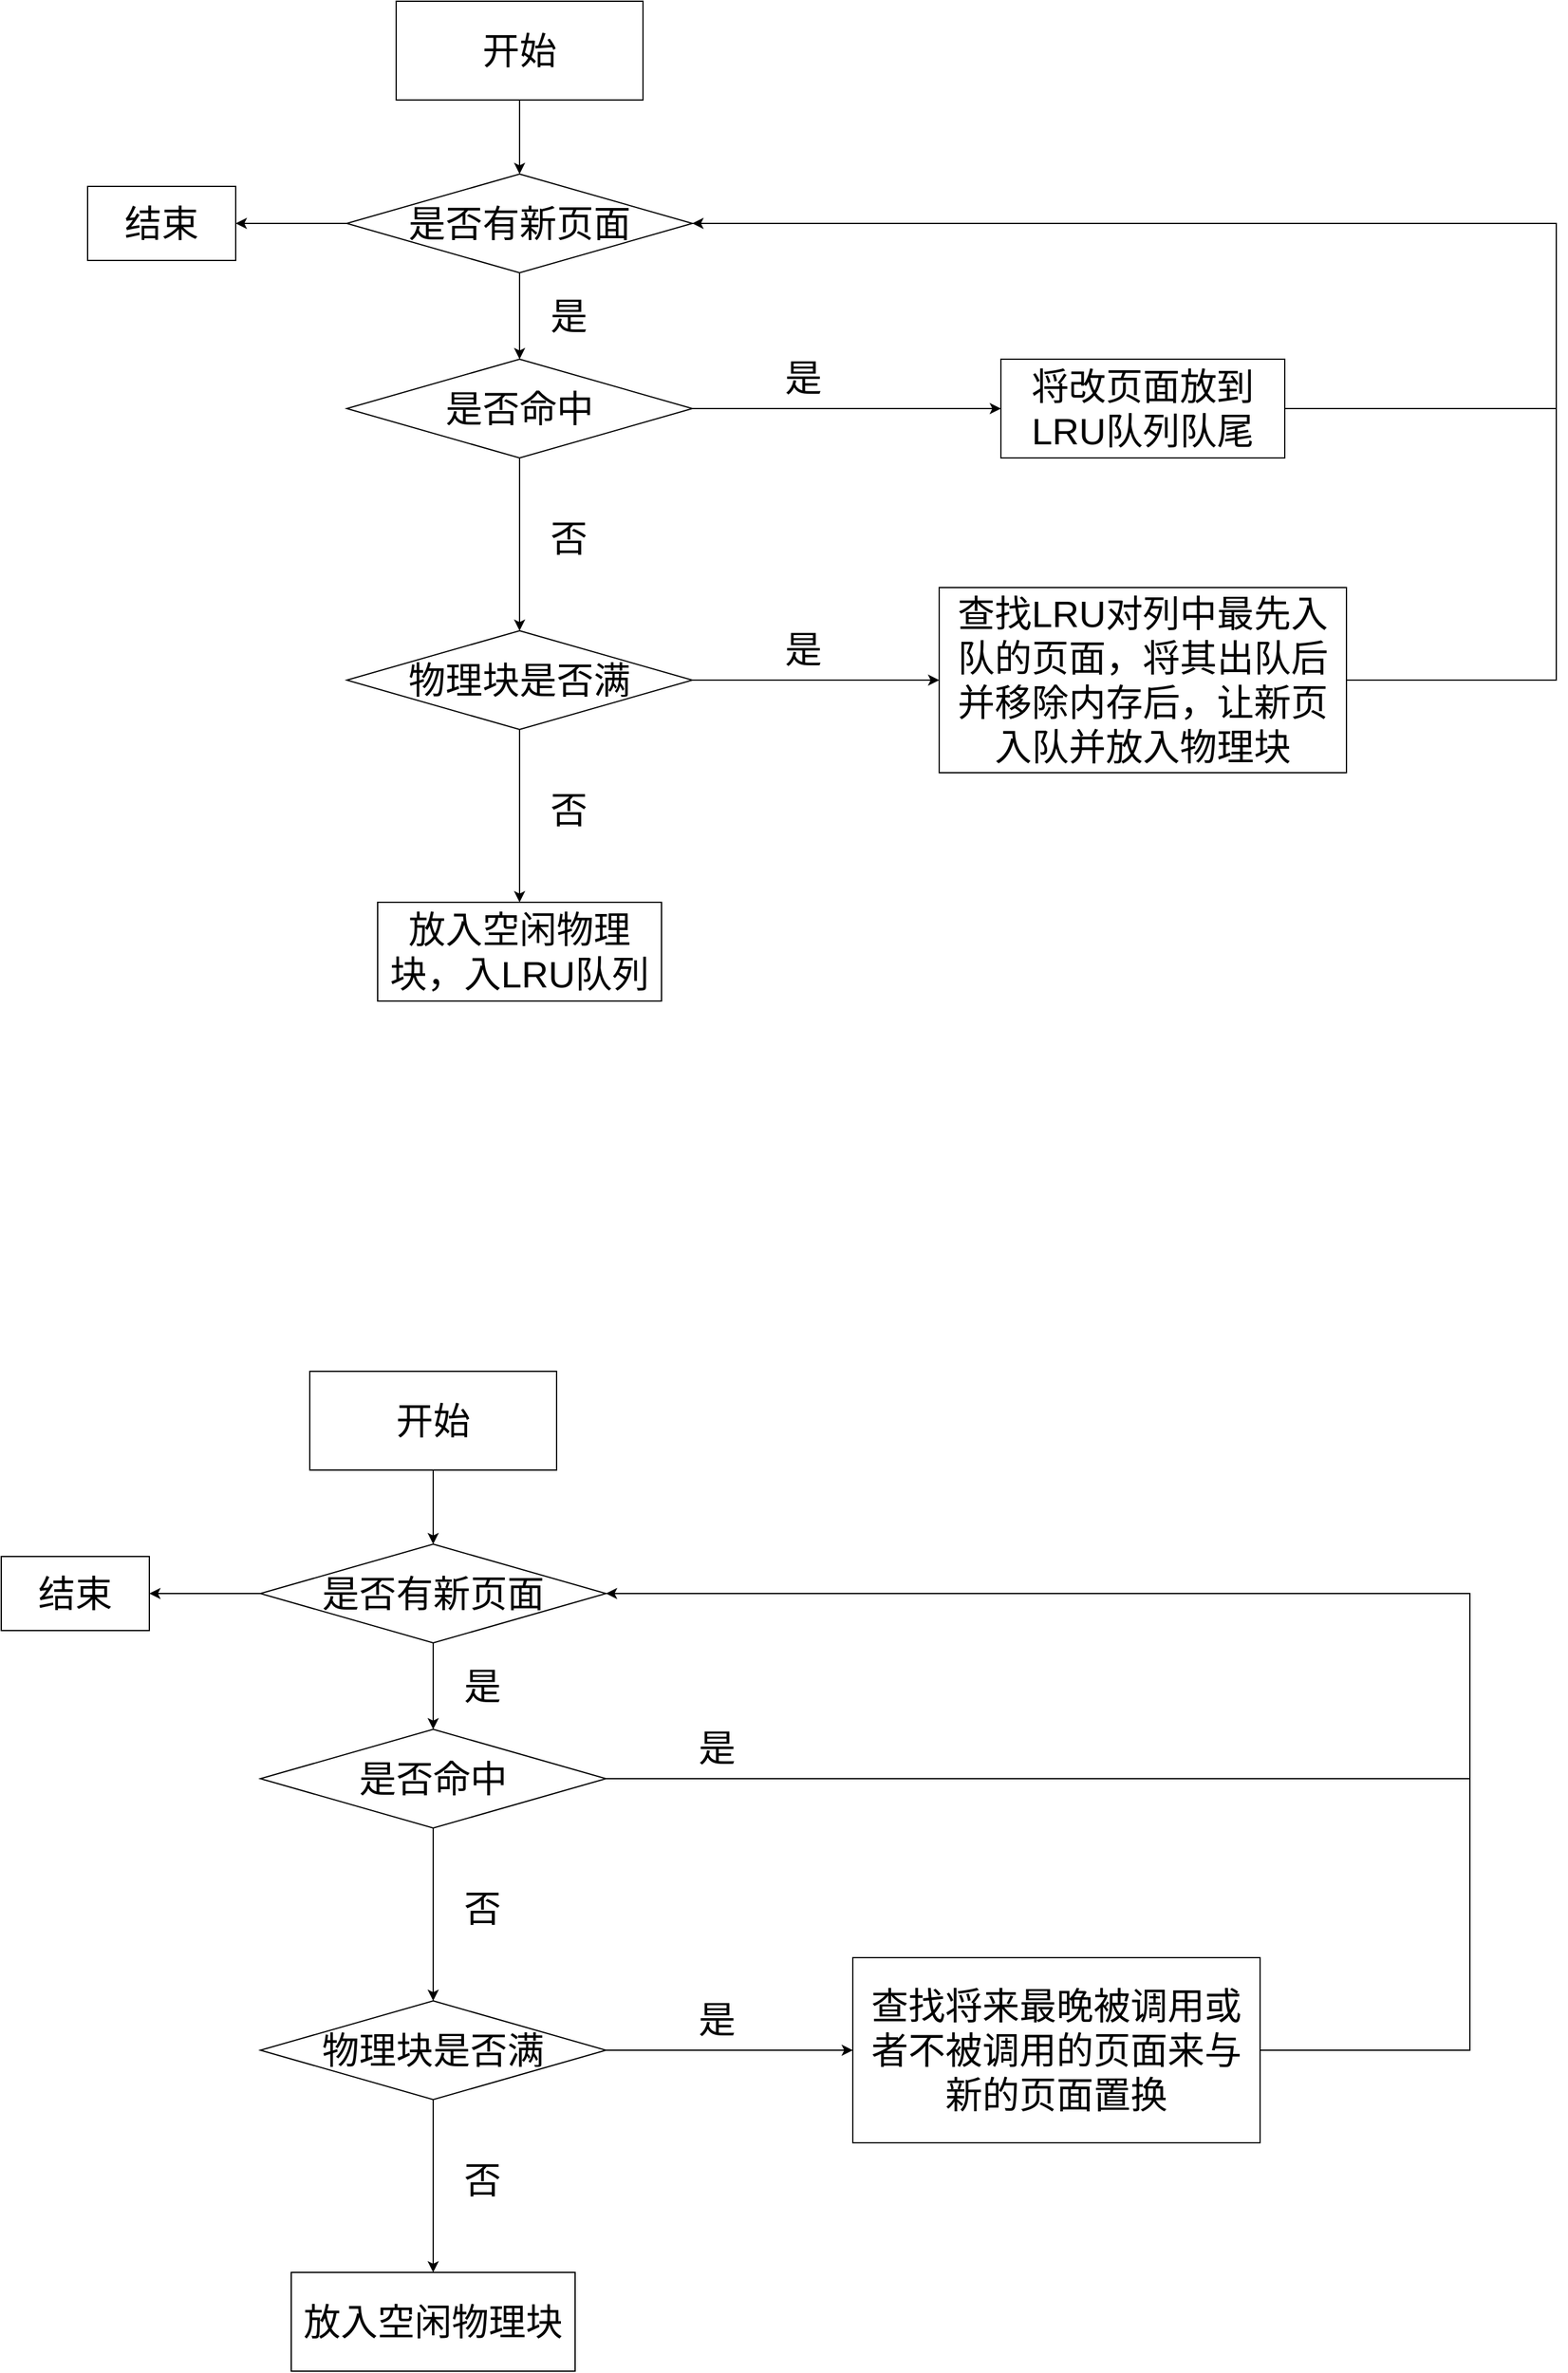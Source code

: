 <mxfile version="20.5.1" type="github">
  <diagram id="lclNLxL_KLWgJpRe-Zwd" name="第 1 页">
    <mxGraphModel dx="2031" dy="1089" grid="0" gridSize="10" guides="1" tooltips="1" connect="1" arrows="1" fold="1" page="1" pageScale="1" pageWidth="3300" pageHeight="4681" math="0" shadow="0">
      <root>
        <mxCell id="0" />
        <mxCell id="1" parent="0" />
        <mxCell id="gaqBN02aX4DE-5eGZtPK-1" value="&lt;font style=&quot;font-size: 30px;&quot;&gt;开始&lt;/font&gt;" style="rounded=0;whiteSpace=wrap;html=1;" vertex="1" parent="1">
          <mxGeometry x="780" y="130" width="200" height="80" as="geometry" />
        </mxCell>
        <mxCell id="gaqBN02aX4DE-5eGZtPK-2" value="是否命中" style="rhombus;whiteSpace=wrap;html=1;fontSize=30;" vertex="1" parent="1">
          <mxGeometry x="740" y="420" width="280" height="80" as="geometry" />
        </mxCell>
        <mxCell id="gaqBN02aX4DE-5eGZtPK-3" value="" style="endArrow=classic;html=1;rounded=0;fontSize=30;exitX=0.5;exitY=1;exitDx=0;exitDy=0;" edge="1" parent="1" source="gaqBN02aX4DE-5eGZtPK-2">
          <mxGeometry width="50" height="50" relative="1" as="geometry">
            <mxPoint x="1180" y="610" as="sourcePoint" />
            <mxPoint x="880" y="640" as="targetPoint" />
          </mxGeometry>
        </mxCell>
        <mxCell id="gaqBN02aX4DE-5eGZtPK-5" value="否" style="text;html=1;strokeColor=none;fillColor=none;align=center;verticalAlign=middle;whiteSpace=wrap;rounded=0;fontSize=30;" vertex="1" parent="1">
          <mxGeometry x="890" y="550" width="60" height="30" as="geometry" />
        </mxCell>
        <mxCell id="gaqBN02aX4DE-5eGZtPK-7" value="放入空闲物理块，入LRU队列" style="rounded=0;whiteSpace=wrap;html=1;fontSize=30;" vertex="1" parent="1">
          <mxGeometry x="765" y="860" width="230" height="80" as="geometry" />
        </mxCell>
        <mxCell id="gaqBN02aX4DE-5eGZtPK-8" value="物理块是否满" style="rhombus;whiteSpace=wrap;html=1;fontSize=30;" vertex="1" parent="1">
          <mxGeometry x="740" y="640" width="280" height="80" as="geometry" />
        </mxCell>
        <mxCell id="gaqBN02aX4DE-5eGZtPK-9" value="" style="endArrow=classic;html=1;rounded=0;fontSize=30;exitX=0.5;exitY=1;exitDx=0;exitDy=0;" edge="1" parent="1">
          <mxGeometry width="50" height="50" relative="1" as="geometry">
            <mxPoint x="880" y="720" as="sourcePoint" />
            <mxPoint x="880" y="860" as="targetPoint" />
          </mxGeometry>
        </mxCell>
        <mxCell id="gaqBN02aX4DE-5eGZtPK-10" value="否" style="text;html=1;strokeColor=none;fillColor=none;align=center;verticalAlign=middle;whiteSpace=wrap;rounded=0;fontSize=30;" vertex="1" parent="1">
          <mxGeometry x="890" y="770" width="60" height="30" as="geometry" />
        </mxCell>
        <mxCell id="gaqBN02aX4DE-5eGZtPK-11" value="查找LRU对列中最先入队的页面，将其出队后并移除内存后，让新页入队并放入物理块" style="rounded=0;whiteSpace=wrap;html=1;fontSize=30;" vertex="1" parent="1">
          <mxGeometry x="1220" y="605" width="330" height="150" as="geometry" />
        </mxCell>
        <mxCell id="gaqBN02aX4DE-5eGZtPK-12" value="" style="endArrow=classic;html=1;rounded=0;fontSize=30;exitX=1;exitY=0.5;exitDx=0;exitDy=0;entryX=0;entryY=0.5;entryDx=0;entryDy=0;" edge="1" parent="1" source="gaqBN02aX4DE-5eGZtPK-8" target="gaqBN02aX4DE-5eGZtPK-11">
          <mxGeometry width="50" height="50" relative="1" as="geometry">
            <mxPoint x="1180" y="740" as="sourcePoint" />
            <mxPoint x="1230" y="690" as="targetPoint" />
          </mxGeometry>
        </mxCell>
        <mxCell id="gaqBN02aX4DE-5eGZtPK-13" value="是" style="text;html=1;strokeColor=none;fillColor=none;align=center;verticalAlign=middle;whiteSpace=wrap;rounded=0;fontSize=30;" vertex="1" parent="1">
          <mxGeometry x="1080" y="640" width="60" height="30" as="geometry" />
        </mxCell>
        <mxCell id="gaqBN02aX4DE-5eGZtPK-14" value="" style="endArrow=classic;html=1;rounded=0;fontSize=30;exitX=1;exitY=0.5;exitDx=0;exitDy=0;entryX=0;entryY=0.5;entryDx=0;entryDy=0;" edge="1" parent="1" source="gaqBN02aX4DE-5eGZtPK-2" target="gaqBN02aX4DE-5eGZtPK-15">
          <mxGeometry width="50" height="50" relative="1" as="geometry">
            <mxPoint x="1180" y="630" as="sourcePoint" />
            <mxPoint x="630" y="460" as="targetPoint" />
          </mxGeometry>
        </mxCell>
        <mxCell id="gaqBN02aX4DE-5eGZtPK-15" value="将改页面放到LRU队列队尾" style="rounded=0;whiteSpace=wrap;html=1;fontSize=30;" vertex="1" parent="1">
          <mxGeometry x="1270" y="420" width="230" height="80" as="geometry" />
        </mxCell>
        <mxCell id="gaqBN02aX4DE-5eGZtPK-16" value="是否有新页面" style="rhombus;whiteSpace=wrap;html=1;fontSize=30;" vertex="1" parent="1">
          <mxGeometry x="740" y="270" width="280" height="80" as="geometry" />
        </mxCell>
        <mxCell id="gaqBN02aX4DE-5eGZtPK-17" value="" style="endArrow=classic;html=1;rounded=0;fontSize=30;exitX=0.5;exitY=1;exitDx=0;exitDy=0;" edge="1" parent="1">
          <mxGeometry width="50" height="50" relative="1" as="geometry">
            <mxPoint x="880" y="350" as="sourcePoint" />
            <mxPoint x="880" y="420" as="targetPoint" />
          </mxGeometry>
        </mxCell>
        <mxCell id="gaqBN02aX4DE-5eGZtPK-18" value="是" style="text;html=1;strokeColor=none;fillColor=none;align=center;verticalAlign=middle;whiteSpace=wrap;rounded=0;fontSize=30;" vertex="1" parent="1">
          <mxGeometry x="890" y="370" width="60" height="30" as="geometry" />
        </mxCell>
        <mxCell id="gaqBN02aX4DE-5eGZtPK-19" value="" style="endArrow=classic;html=1;rounded=0;fontSize=30;exitX=1;exitY=0.5;exitDx=0;exitDy=0;entryX=1;entryY=0.5;entryDx=0;entryDy=0;" edge="1" parent="1" source="gaqBN02aX4DE-5eGZtPK-11" target="gaqBN02aX4DE-5eGZtPK-16">
          <mxGeometry width="50" height="50" relative="1" as="geometry">
            <mxPoint x="1230" y="510" as="sourcePoint" />
            <mxPoint x="1280" y="460" as="targetPoint" />
            <Array as="points">
              <mxPoint x="1720" y="680" />
              <mxPoint x="1720" y="310" />
            </Array>
          </mxGeometry>
        </mxCell>
        <mxCell id="gaqBN02aX4DE-5eGZtPK-20" value="" style="endArrow=none;html=1;rounded=0;fontSize=30;exitX=1;exitY=0.5;exitDx=0;exitDy=0;" edge="1" parent="1" source="gaqBN02aX4DE-5eGZtPK-15">
          <mxGeometry width="50" height="50" relative="1" as="geometry">
            <mxPoint x="1230" y="510" as="sourcePoint" />
            <mxPoint x="1720" y="460" as="targetPoint" />
          </mxGeometry>
        </mxCell>
        <mxCell id="gaqBN02aX4DE-5eGZtPK-21" value="是" style="text;html=1;strokeColor=none;fillColor=none;align=center;verticalAlign=middle;whiteSpace=wrap;rounded=0;fontSize=30;" vertex="1" parent="1">
          <mxGeometry x="1080" y="420" width="60" height="30" as="geometry" />
        </mxCell>
        <mxCell id="gaqBN02aX4DE-5eGZtPK-22" value="" style="endArrow=classic;html=1;rounded=0;fontSize=30;exitX=0.5;exitY=1;exitDx=0;exitDy=0;entryX=0.5;entryY=0;entryDx=0;entryDy=0;" edge="1" parent="1" source="gaqBN02aX4DE-5eGZtPK-1" target="gaqBN02aX4DE-5eGZtPK-16">
          <mxGeometry width="50" height="50" relative="1" as="geometry">
            <mxPoint x="1100" y="520" as="sourcePoint" />
            <mxPoint x="1150" y="470" as="targetPoint" />
          </mxGeometry>
        </mxCell>
        <mxCell id="gaqBN02aX4DE-5eGZtPK-23" value="" style="endArrow=classic;html=1;rounded=0;fontSize=30;exitX=0;exitY=0.5;exitDx=0;exitDy=0;" edge="1" parent="1" source="gaqBN02aX4DE-5eGZtPK-16" target="gaqBN02aX4DE-5eGZtPK-24">
          <mxGeometry width="50" height="50" relative="1" as="geometry">
            <mxPoint x="890.0" y="220" as="sourcePoint" />
            <mxPoint x="670" y="310" as="targetPoint" />
          </mxGeometry>
        </mxCell>
        <mxCell id="gaqBN02aX4DE-5eGZtPK-24" value="结束" style="rounded=0;whiteSpace=wrap;html=1;fontSize=30;" vertex="1" parent="1">
          <mxGeometry x="530" y="280" width="120" height="60" as="geometry" />
        </mxCell>
        <mxCell id="gaqBN02aX4DE-5eGZtPK-25" value="&lt;font style=&quot;font-size: 30px;&quot;&gt;开始&lt;/font&gt;" style="rounded=0;whiteSpace=wrap;html=1;" vertex="1" parent="1">
          <mxGeometry x="710" y="1240" width="200" height="80" as="geometry" />
        </mxCell>
        <mxCell id="gaqBN02aX4DE-5eGZtPK-26" value="是否命中" style="rhombus;whiteSpace=wrap;html=1;fontSize=30;" vertex="1" parent="1">
          <mxGeometry x="670" y="1530" width="280" height="80" as="geometry" />
        </mxCell>
        <mxCell id="gaqBN02aX4DE-5eGZtPK-27" value="" style="endArrow=classic;html=1;rounded=0;fontSize=30;exitX=0.5;exitY=1;exitDx=0;exitDy=0;" edge="1" parent="1" source="gaqBN02aX4DE-5eGZtPK-26">
          <mxGeometry width="50" height="50" relative="1" as="geometry">
            <mxPoint x="1110" y="1720" as="sourcePoint" />
            <mxPoint x="810" y="1750" as="targetPoint" />
          </mxGeometry>
        </mxCell>
        <mxCell id="gaqBN02aX4DE-5eGZtPK-28" value="否" style="text;html=1;strokeColor=none;fillColor=none;align=center;verticalAlign=middle;whiteSpace=wrap;rounded=0;fontSize=30;" vertex="1" parent="1">
          <mxGeometry x="820" y="1660" width="60" height="30" as="geometry" />
        </mxCell>
        <mxCell id="gaqBN02aX4DE-5eGZtPK-29" value="放入空闲物理块" style="rounded=0;whiteSpace=wrap;html=1;fontSize=30;" vertex="1" parent="1">
          <mxGeometry x="695" y="1970" width="230" height="80" as="geometry" />
        </mxCell>
        <mxCell id="gaqBN02aX4DE-5eGZtPK-30" value="物理块是否满" style="rhombus;whiteSpace=wrap;html=1;fontSize=30;" vertex="1" parent="1">
          <mxGeometry x="670" y="1750" width="280" height="80" as="geometry" />
        </mxCell>
        <mxCell id="gaqBN02aX4DE-5eGZtPK-31" value="" style="endArrow=classic;html=1;rounded=0;fontSize=30;exitX=0.5;exitY=1;exitDx=0;exitDy=0;" edge="1" parent="1">
          <mxGeometry width="50" height="50" relative="1" as="geometry">
            <mxPoint x="810" y="1830" as="sourcePoint" />
            <mxPoint x="810" y="1970" as="targetPoint" />
          </mxGeometry>
        </mxCell>
        <mxCell id="gaqBN02aX4DE-5eGZtPK-32" value="否" style="text;html=1;strokeColor=none;fillColor=none;align=center;verticalAlign=middle;whiteSpace=wrap;rounded=0;fontSize=30;" vertex="1" parent="1">
          <mxGeometry x="820" y="1880" width="60" height="30" as="geometry" />
        </mxCell>
        <mxCell id="gaqBN02aX4DE-5eGZtPK-33" value="查找将来最晚被调用或者不被调用的页面来与新的页面置换" style="rounded=0;whiteSpace=wrap;html=1;fontSize=30;" vertex="1" parent="1">
          <mxGeometry x="1150" y="1715" width="330" height="150" as="geometry" />
        </mxCell>
        <mxCell id="gaqBN02aX4DE-5eGZtPK-34" value="" style="endArrow=classic;html=1;rounded=0;fontSize=30;exitX=1;exitY=0.5;exitDx=0;exitDy=0;entryX=0;entryY=0.5;entryDx=0;entryDy=0;" edge="1" parent="1" source="gaqBN02aX4DE-5eGZtPK-30" target="gaqBN02aX4DE-5eGZtPK-33">
          <mxGeometry width="50" height="50" relative="1" as="geometry">
            <mxPoint x="1110" y="1850" as="sourcePoint" />
            <mxPoint x="1160" y="1800" as="targetPoint" />
          </mxGeometry>
        </mxCell>
        <mxCell id="gaqBN02aX4DE-5eGZtPK-35" value="是" style="text;html=1;strokeColor=none;fillColor=none;align=center;verticalAlign=middle;whiteSpace=wrap;rounded=0;fontSize=30;" vertex="1" parent="1">
          <mxGeometry x="1010" y="1750" width="60" height="30" as="geometry" />
        </mxCell>
        <mxCell id="gaqBN02aX4DE-5eGZtPK-38" value="是否有新页面" style="rhombus;whiteSpace=wrap;html=1;fontSize=30;" vertex="1" parent="1">
          <mxGeometry x="670" y="1380" width="280" height="80" as="geometry" />
        </mxCell>
        <mxCell id="gaqBN02aX4DE-5eGZtPK-39" value="" style="endArrow=classic;html=1;rounded=0;fontSize=30;exitX=0.5;exitY=1;exitDx=0;exitDy=0;" edge="1" parent="1">
          <mxGeometry width="50" height="50" relative="1" as="geometry">
            <mxPoint x="810" y="1460" as="sourcePoint" />
            <mxPoint x="810" y="1530" as="targetPoint" />
          </mxGeometry>
        </mxCell>
        <mxCell id="gaqBN02aX4DE-5eGZtPK-40" value="是" style="text;html=1;strokeColor=none;fillColor=none;align=center;verticalAlign=middle;whiteSpace=wrap;rounded=0;fontSize=30;" vertex="1" parent="1">
          <mxGeometry x="820" y="1480" width="60" height="30" as="geometry" />
        </mxCell>
        <mxCell id="gaqBN02aX4DE-5eGZtPK-41" value="" style="endArrow=classic;html=1;rounded=0;fontSize=30;exitX=1;exitY=0.5;exitDx=0;exitDy=0;entryX=1;entryY=0.5;entryDx=0;entryDy=0;" edge="1" parent="1" source="gaqBN02aX4DE-5eGZtPK-33" target="gaqBN02aX4DE-5eGZtPK-38">
          <mxGeometry width="50" height="50" relative="1" as="geometry">
            <mxPoint x="1160" y="1620" as="sourcePoint" />
            <mxPoint x="1210" y="1570" as="targetPoint" />
            <Array as="points">
              <mxPoint x="1650" y="1790" />
              <mxPoint x="1650" y="1420" />
            </Array>
          </mxGeometry>
        </mxCell>
        <mxCell id="gaqBN02aX4DE-5eGZtPK-42" value="" style="endArrow=none;html=1;rounded=0;fontSize=30;exitX=1;exitY=0.5;exitDx=0;exitDy=0;" edge="1" parent="1" source="gaqBN02aX4DE-5eGZtPK-26">
          <mxGeometry width="50" height="50" relative="1" as="geometry">
            <mxPoint x="1430" y="1570" as="sourcePoint" />
            <mxPoint x="1650" y="1570" as="targetPoint" />
          </mxGeometry>
        </mxCell>
        <mxCell id="gaqBN02aX4DE-5eGZtPK-43" value="是" style="text;html=1;strokeColor=none;fillColor=none;align=center;verticalAlign=middle;whiteSpace=wrap;rounded=0;fontSize=30;" vertex="1" parent="1">
          <mxGeometry x="1010" y="1530" width="60" height="30" as="geometry" />
        </mxCell>
        <mxCell id="gaqBN02aX4DE-5eGZtPK-44" value="" style="endArrow=classic;html=1;rounded=0;fontSize=30;exitX=0.5;exitY=1;exitDx=0;exitDy=0;entryX=0.5;entryY=0;entryDx=0;entryDy=0;" edge="1" parent="1" source="gaqBN02aX4DE-5eGZtPK-25" target="gaqBN02aX4DE-5eGZtPK-38">
          <mxGeometry width="50" height="50" relative="1" as="geometry">
            <mxPoint x="1030" y="1630" as="sourcePoint" />
            <mxPoint x="1080" y="1580" as="targetPoint" />
          </mxGeometry>
        </mxCell>
        <mxCell id="gaqBN02aX4DE-5eGZtPK-45" value="" style="endArrow=classic;html=1;rounded=0;fontSize=30;exitX=0;exitY=0.5;exitDx=0;exitDy=0;" edge="1" parent="1" source="gaqBN02aX4DE-5eGZtPK-38" target="gaqBN02aX4DE-5eGZtPK-46">
          <mxGeometry width="50" height="50" relative="1" as="geometry">
            <mxPoint x="820.0" y="1330" as="sourcePoint" />
            <mxPoint x="600" y="1420" as="targetPoint" />
          </mxGeometry>
        </mxCell>
        <mxCell id="gaqBN02aX4DE-5eGZtPK-46" value="结束" style="rounded=0;whiteSpace=wrap;html=1;fontSize=30;" vertex="1" parent="1">
          <mxGeometry x="460" y="1390" width="120" height="60" as="geometry" />
        </mxCell>
      </root>
    </mxGraphModel>
  </diagram>
</mxfile>
